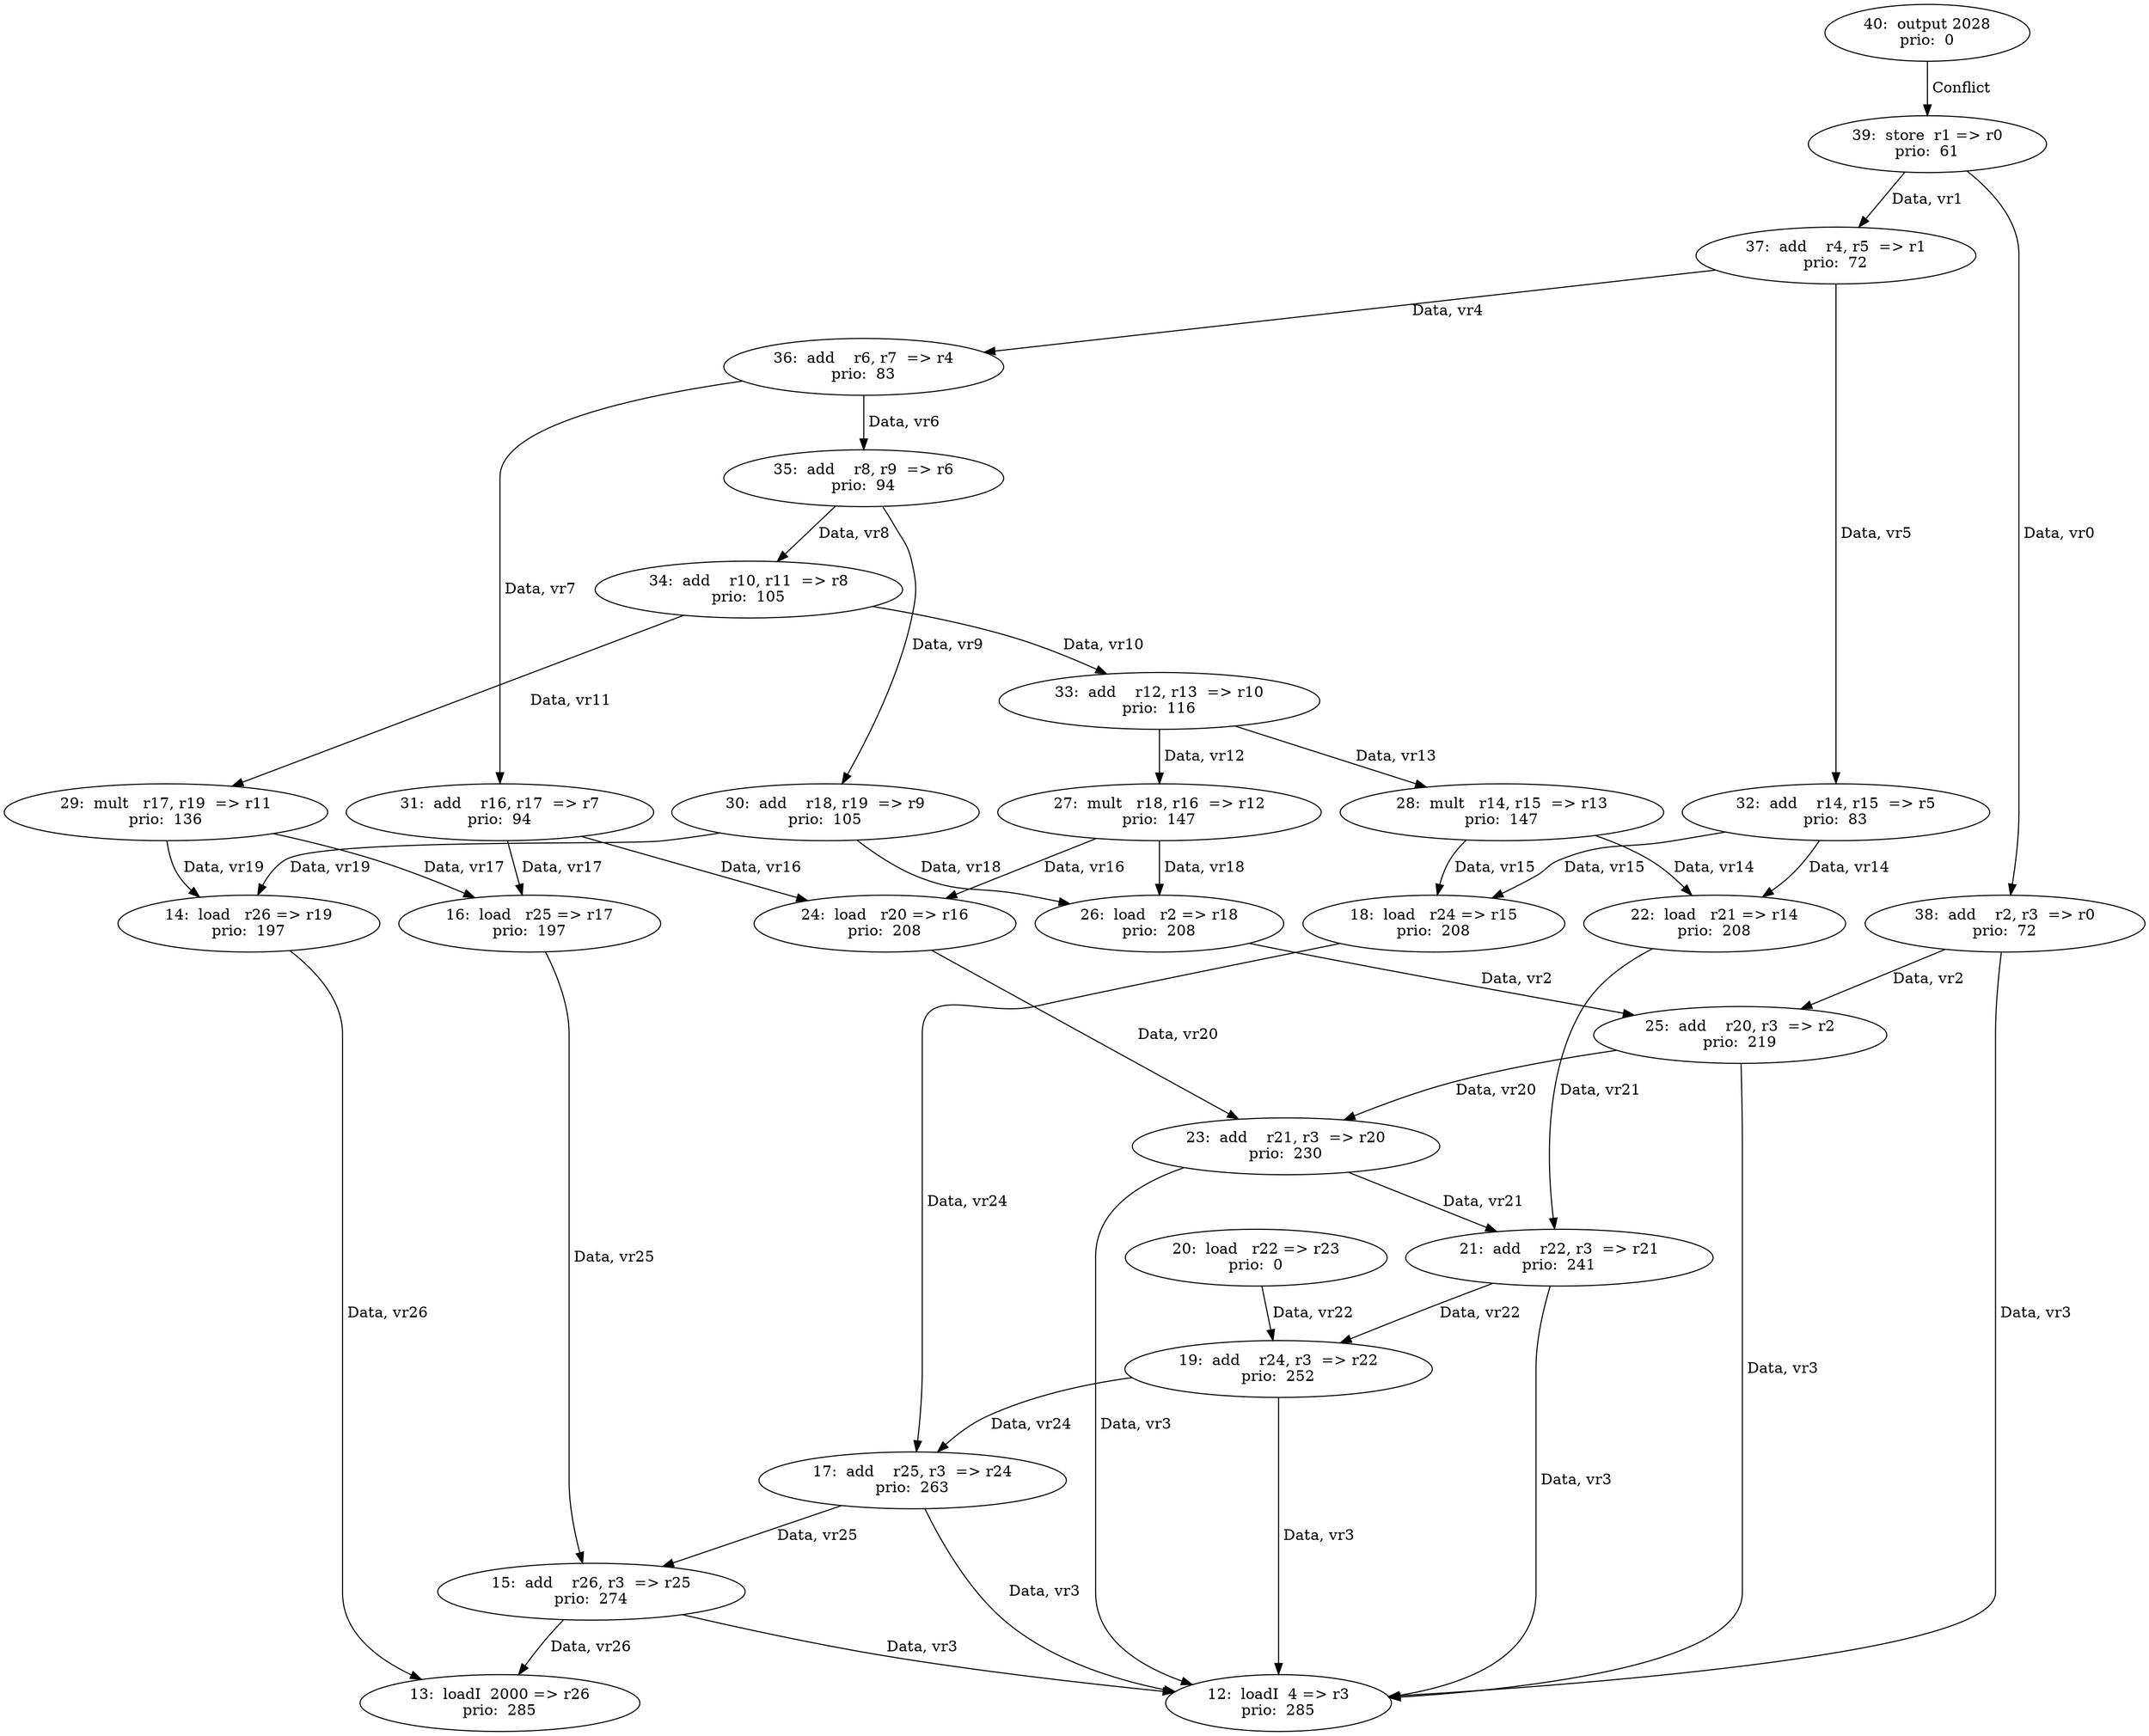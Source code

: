 digraph DG {
  12 [label="12:  loadI  4 => r3
prio:  285"];
  13 [label="13:  loadI  2000 => r26
prio:  285"];
  14 [label="14:  load   r26 => r19
prio:  197"];
  15 [label="15:  add    r26, r3  => r25
prio:  274"];
  16 [label="16:  load   r25 => r17
prio:  197"];
  17 [label="17:  add    r25, r3  => r24
prio:  263"];
  18 [label="18:  load   r24 => r15
prio:  208"];
  19 [label="19:  add    r24, r3  => r22
prio:  252"];
  20 [label="20:  load   r22 => r23
prio:  0"];
  21 [label="21:  add    r22, r3  => r21
prio:  241"];
  22 [label="22:  load   r21 => r14
prio:  208"];
  23 [label="23:  add    r21, r3  => r20
prio:  230"];
  24 [label="24:  load   r20 => r16
prio:  208"];
  25 [label="25:  add    r20, r3  => r2
prio:  219"];
  26 [label="26:  load   r2 => r18
prio:  208"];
  27 [label="27:  mult   r18, r16  => r12
prio:  147"];
  28 [label="28:  mult   r14, r15  => r13
prio:  147"];
  29 [label="29:  mult   r17, r19  => r11
prio:  136"];
  30 [label="30:  add    r18, r19  => r9
prio:  105"];
  31 [label="31:  add    r16, r17  => r7
prio:  94"];
  32 [label="32:  add    r14, r15  => r5
prio:  83"];
  33 [label="33:  add    r12, r13  => r10
prio:  116"];
  34 [label="34:  add    r10, r11  => r8
prio:  105"];
  35 [label="35:  add    r8, r9  => r6
prio:  94"];
  36 [label="36:  add    r6, r7  => r4
prio:  83"];
  37 [label="37:  add    r4, r5  => r1
prio:  72"];
  38 [label="38:  add    r2, r3  => r0
prio:  72"];
  39 [label="39:  store  r1 => r0
prio:  61"];
  40 [label="40:  output 2028
prio:  0"];
  14 -> 13 [ label=" Data, vr26"];
  15 -> 13 [ label=" Data, vr26"];
  15 -> 12 [ label=" Data, vr3"];
  16 -> 15 [ label=" Data, vr25"];
  17 -> 15 [ label=" Data, vr25"];
  17 -> 12 [ label=" Data, vr3"];
  18 -> 17 [ label=" Data, vr24"];
  19 -> 17 [ label=" Data, vr24"];
  19 -> 12 [ label=" Data, vr3"];
  20 -> 19 [ label=" Data, vr22"];
  21 -> 19 [ label=" Data, vr22"];
  21 -> 12 [ label=" Data, vr3"];
  22 -> 21 [ label=" Data, vr21"];
  23 -> 21 [ label=" Data, vr21"];
  23 -> 12 [ label=" Data, vr3"];
  24 -> 23 [ label=" Data, vr20"];
  25 -> 23 [ label=" Data, vr20"];
  25 -> 12 [ label=" Data, vr3"];
  26 -> 25 [ label=" Data, vr2"];
  27 -> 26 [ label=" Data, vr18"];
  27 -> 24 [ label=" Data, vr16"];
  28 -> 22 [ label=" Data, vr14"];
  28 -> 18 [ label=" Data, vr15"];
  29 -> 16 [ label=" Data, vr17"];
  29 -> 14 [ label=" Data, vr19"];
  30 -> 26 [ label=" Data, vr18"];
  30 -> 14 [ label=" Data, vr19"];
  31 -> 24 [ label=" Data, vr16"];
  31 -> 16 [ label=" Data, vr17"];
  32 -> 22 [ label=" Data, vr14"];
  32 -> 18 [ label=" Data, vr15"];
  33 -> 27 [ label=" Data, vr12"];
  33 -> 28 [ label=" Data, vr13"];
  34 -> 33 [ label=" Data, vr10"];
  34 -> 29 [ label=" Data, vr11"];
  35 -> 34 [ label=" Data, vr8"];
  35 -> 30 [ label=" Data, vr9"];
  36 -> 35 [ label=" Data, vr6"];
  36 -> 31 [ label=" Data, vr7"];
  37 -> 36 [ label=" Data, vr4"];
  37 -> 32 [ label=" Data, vr5"];
  38 -> 25 [ label=" Data, vr2"];
  38 -> 12 [ label=" Data, vr3"];
  39 -> 37 [ label=" Data, vr1"];
  39 -> 38 [ label=" Data, vr0"];
  40 -> 39 [ label=" Conflict "];
}
